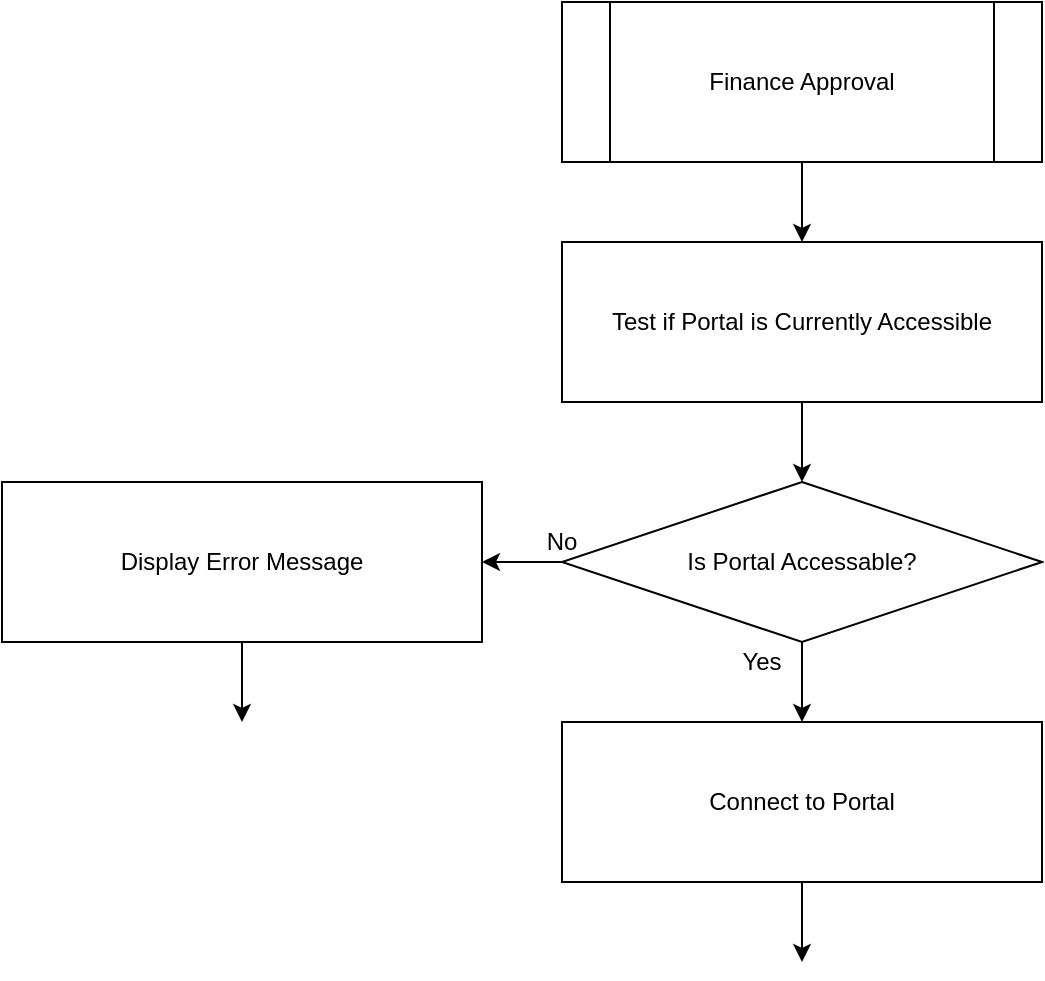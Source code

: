 <mxfile version="12.1.8" type="device" pages="1"><diagram id="7oNxZZAJlQXwuJYg-CD7" name="Page-1"><mxGraphModel dx="2591" dy="794" grid="1" gridSize="10" guides="1" tooltips="1" connect="1" arrows="1" fold="1" page="1" pageScale="1" pageWidth="1169" pageHeight="827" math="0" shadow="0"><root><mxCell id="0"/><mxCell id="1" parent="0"/><mxCell id="wj9dJhtH7JU51SWwJ9Yn-5" style="edgeStyle=orthogonalEdgeStyle;rounded=0;orthogonalLoop=1;jettySize=auto;html=1;exitX=0.5;exitY=1;exitDx=0;exitDy=0;entryX=0.5;entryY=0;entryDx=0;entryDy=0;" edge="1" parent="1" source="wj9dJhtH7JU51SWwJ9Yn-1" target="wj9dJhtH7JU51SWwJ9Yn-2"><mxGeometry relative="1" as="geometry"/></mxCell><mxCell id="wj9dJhtH7JU51SWwJ9Yn-1" value="Finance Approval" style="shape=process;whiteSpace=wrap;html=1;backgroundOutline=1;" vertex="1" parent="1"><mxGeometry x="80" y="80" width="240" height="80" as="geometry"/></mxCell><mxCell id="wj9dJhtH7JU51SWwJ9Yn-6" style="edgeStyle=orthogonalEdgeStyle;rounded=0;orthogonalLoop=1;jettySize=auto;html=1;exitX=0.5;exitY=1;exitDx=0;exitDy=0;entryX=0.5;entryY=0;entryDx=0;entryDy=0;" edge="1" parent="1" source="wj9dJhtH7JU51SWwJ9Yn-2" target="wj9dJhtH7JU51SWwJ9Yn-4"><mxGeometry relative="1" as="geometry"/></mxCell><mxCell id="wj9dJhtH7JU51SWwJ9Yn-2" value="Test if Portal is Currently Accessible" style="rounded=0;whiteSpace=wrap;html=1;" vertex="1" parent="1"><mxGeometry x="80" y="200" width="240" height="80" as="geometry"/></mxCell><mxCell id="wj9dJhtH7JU51SWwJ9Yn-9" style="edgeStyle=orthogonalEdgeStyle;rounded=0;orthogonalLoop=1;jettySize=auto;html=1;exitX=0;exitY=0.5;exitDx=0;exitDy=0;entryX=1;entryY=0.5;entryDx=0;entryDy=0;" edge="1" parent="1" source="wj9dJhtH7JU51SWwJ9Yn-4" target="wj9dJhtH7JU51SWwJ9Yn-8"><mxGeometry relative="1" as="geometry"/></mxCell><mxCell id="wj9dJhtH7JU51SWwJ9Yn-13" style="edgeStyle=orthogonalEdgeStyle;rounded=0;orthogonalLoop=1;jettySize=auto;html=1;exitX=0.5;exitY=1;exitDx=0;exitDy=0;entryX=0.5;entryY=0;entryDx=0;entryDy=0;" edge="1" parent="1" source="wj9dJhtH7JU51SWwJ9Yn-4" target="wj9dJhtH7JU51SWwJ9Yn-12"><mxGeometry relative="1" as="geometry"/></mxCell><mxCell id="wj9dJhtH7JU51SWwJ9Yn-4" value="Is Portal Accessable?" style="rhombus;whiteSpace=wrap;html=1;" vertex="1" parent="1"><mxGeometry x="80" y="320" width="240" height="80" as="geometry"/></mxCell><mxCell id="wj9dJhtH7JU51SWwJ9Yn-10" style="edgeStyle=orthogonalEdgeStyle;rounded=0;orthogonalLoop=1;jettySize=auto;html=1;exitX=0.5;exitY=1;exitDx=0;exitDy=0;" edge="1" parent="1" source="wj9dJhtH7JU51SWwJ9Yn-8"><mxGeometry relative="1" as="geometry"><mxPoint x="-80" y="440" as="targetPoint"/><Array as="points"><mxPoint x="-80" y="440"/></Array></mxGeometry></mxCell><mxCell id="wj9dJhtH7JU51SWwJ9Yn-8" value="Display Error Message" style="rounded=0;whiteSpace=wrap;html=1;" vertex="1" parent="1"><mxGeometry x="-200" y="320" width="240" height="80" as="geometry"/></mxCell><mxCell id="wj9dJhtH7JU51SWwJ9Yn-11" value="No" style="text;html=1;strokeColor=none;fillColor=none;align=center;verticalAlign=middle;whiteSpace=wrap;rounded=0;" vertex="1" parent="1"><mxGeometry x="60" y="340" width="40" height="20" as="geometry"/></mxCell><mxCell id="wj9dJhtH7JU51SWwJ9Yn-15" style="edgeStyle=orthogonalEdgeStyle;rounded=0;orthogonalLoop=1;jettySize=auto;html=1;exitX=0.5;exitY=1;exitDx=0;exitDy=0;" edge="1" parent="1" source="wj9dJhtH7JU51SWwJ9Yn-12"><mxGeometry relative="1" as="geometry"><mxPoint x="200" y="560" as="targetPoint"/></mxGeometry></mxCell><mxCell id="wj9dJhtH7JU51SWwJ9Yn-12" value="Connect to Portal" style="rounded=0;whiteSpace=wrap;html=1;" vertex="1" parent="1"><mxGeometry x="80" y="440" width="240" height="80" as="geometry"/></mxCell><mxCell id="wj9dJhtH7JU51SWwJ9Yn-14" value="Yes" style="text;html=1;strokeColor=none;fillColor=none;align=center;verticalAlign=middle;whiteSpace=wrap;rounded=0;" vertex="1" parent="1"><mxGeometry x="160" y="400" width="40" height="20" as="geometry"/></mxCell></root></mxGraphModel></diagram></mxfile>